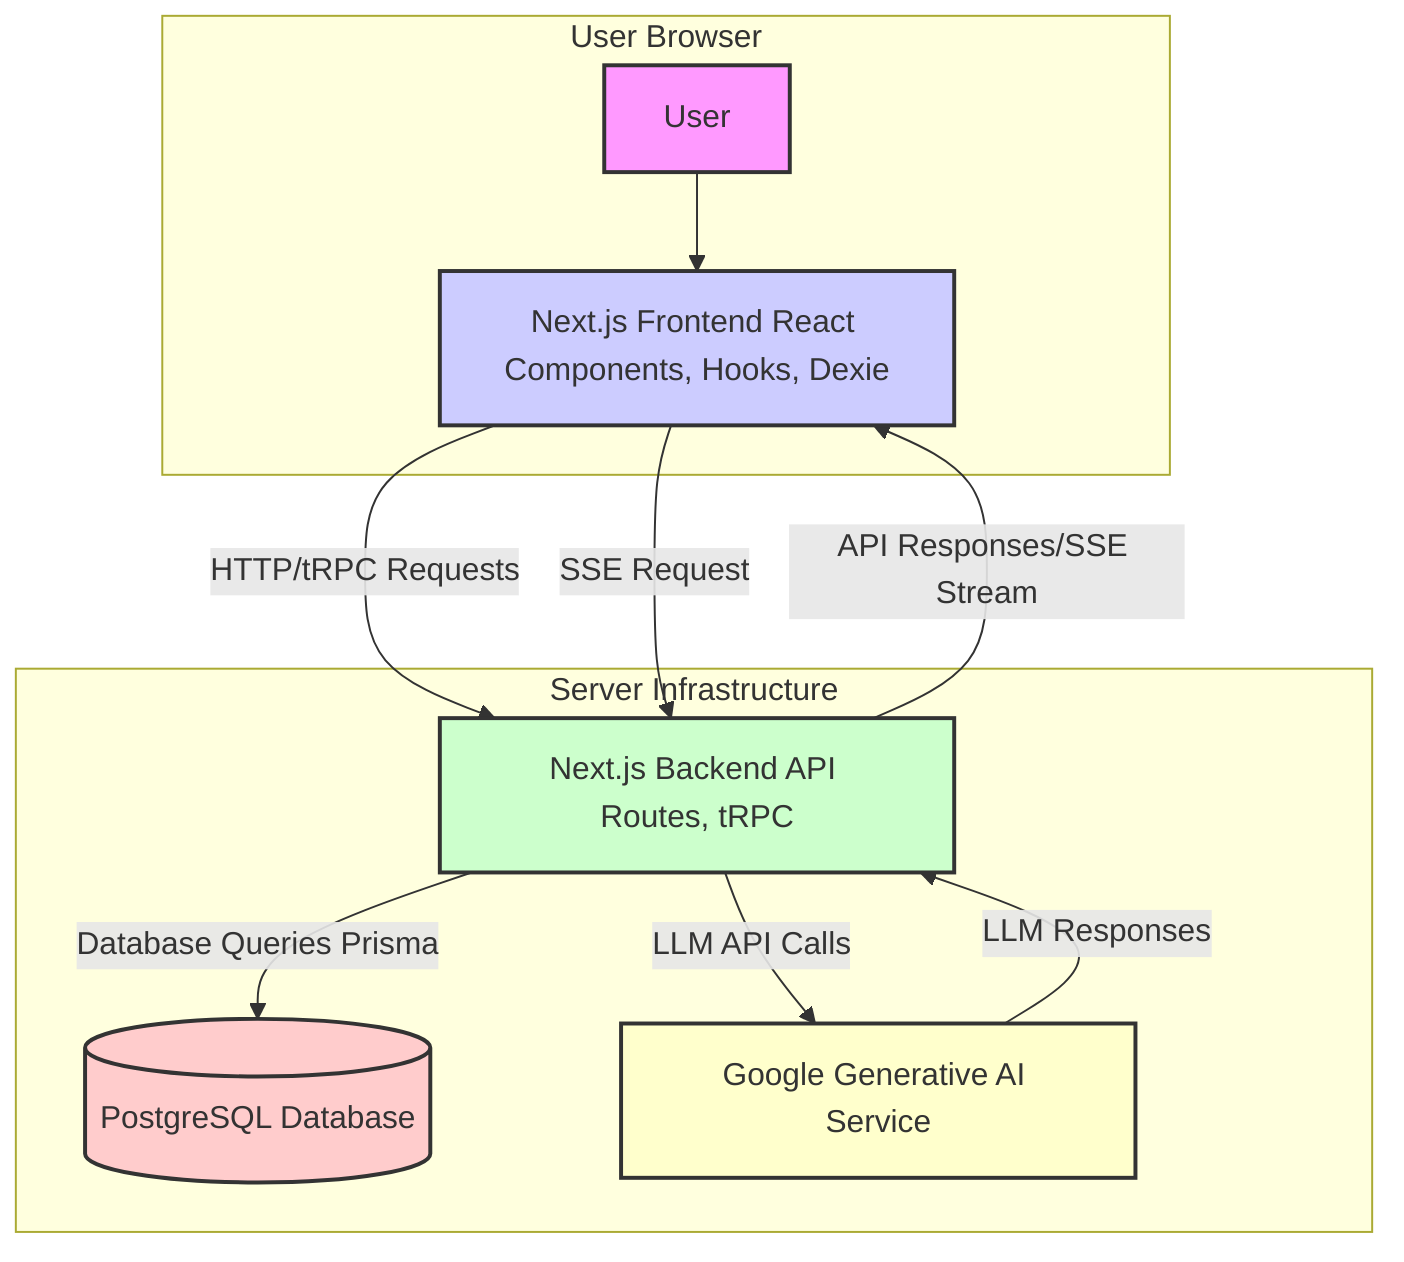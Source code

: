 graph TD
subgraph "User Browser"
User[User] --> BrowserClient[Next.js Frontend React Components, Hooks, Dexie]
end

subgraph "Server Infrastructure"
NextServer[Next.js Backend API Routes, tRPC]
PrismaDB[(PostgreSQL Database)]
GoogleAI[Google Generative AI Service]
end

BrowserClient -- HTTP/tRPC Requests --> NextServer
BrowserClient -- SSE Request --> NextServer
NextServer -- Database Queries Prisma --> PrismaDB
NextServer -- LLM API Calls --> GoogleAI
GoogleAI -- LLM Responses --> NextServer
NextServer -- API Responses/SSE Stream --> BrowserClient

style User fill:#f9f,stroke:#333,stroke-width:2px
style BrowserClient fill:#ccf,stroke:#333,stroke-width:2px
style NextServer fill:#cfc,stroke:#333,stroke-width:2px
style PrismaDB fill:#fcc,stroke:#333,stroke-width:2px
style GoogleAI fill:#ffc,stroke:#333,stroke-width:2px